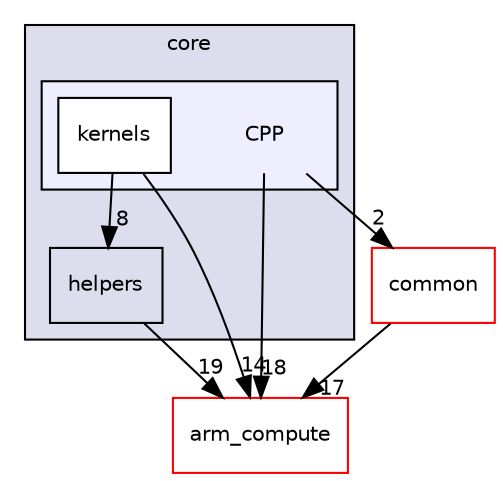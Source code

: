 digraph "src/core/CPP" {
  compound=true
  node [ fontsize="10", fontname="Helvetica"];
  edge [ labelfontsize="10", labelfontname="Helvetica"];
  subgraph clusterdir_aebb8dcc11953d78e620bbef0b9e2183 {
    graph [ bgcolor="#ddddee", pencolor="black", label="core" fontname="Helvetica", fontsize="10", URL="dir_aebb8dcc11953d78e620bbef0b9e2183.xhtml"]
  dir_707aa52d67938117542c6646238d6f70 [shape=box label="helpers" URL="dir_707aa52d67938117542c6646238d6f70.xhtml"];
  subgraph clusterdir_1d7cadfed01c895b25460177608d44e9 {
    graph [ bgcolor="#eeeeff", pencolor="black", label="" URL="dir_1d7cadfed01c895b25460177608d44e9.xhtml"];
    dir_1d7cadfed01c895b25460177608d44e9 [shape=plaintext label="CPP"];
  dir_7c33ef795f818fa46460e86a2608dc00 [shape=box label="kernels" fillcolor="white" style="filled" URL="dir_7c33ef795f818fa46460e86a2608dc00.xhtml"];
  }
  }
  dir_214608ef36d61442cb2b0c1c4e9a7def [shape=box label="arm_compute" fillcolor="white" style="filled" color="red" URL="dir_214608ef36d61442cb2b0c1c4e9a7def.xhtml"];
  dir_fdedb0aba14d44ce9d99bc100e026e6a [shape=box label="common" fillcolor="white" style="filled" color="red" URL="dir_fdedb0aba14d44ce9d99bc100e026e6a.xhtml"];
  dir_707aa52d67938117542c6646238d6f70->dir_214608ef36d61442cb2b0c1c4e9a7def [headlabel="19", labeldistance=1.5 headhref="dir_000033_000000.xhtml"];
  dir_7c33ef795f818fa46460e86a2608dc00->dir_214608ef36d61442cb2b0c1c4e9a7def [headlabel="14", labeldistance=1.5 headhref="dir_000096_000000.xhtml"];
  dir_7c33ef795f818fa46460e86a2608dc00->dir_707aa52d67938117542c6646238d6f70 [headlabel="8", labeldistance=1.5 headhref="dir_000096_000033.xhtml"];
  dir_1d7cadfed01c895b25460177608d44e9->dir_214608ef36d61442cb2b0c1c4e9a7def [headlabel="18", labeldistance=1.5 headhref="dir_000052_000000.xhtml"];
  dir_1d7cadfed01c895b25460177608d44e9->dir_fdedb0aba14d44ce9d99bc100e026e6a [headlabel="2", labeldistance=1.5 headhref="dir_000052_000016.xhtml"];
  dir_fdedb0aba14d44ce9d99bc100e026e6a->dir_214608ef36d61442cb2b0c1c4e9a7def [headlabel="17", labeldistance=1.5 headhref="dir_000016_000000.xhtml"];
}
